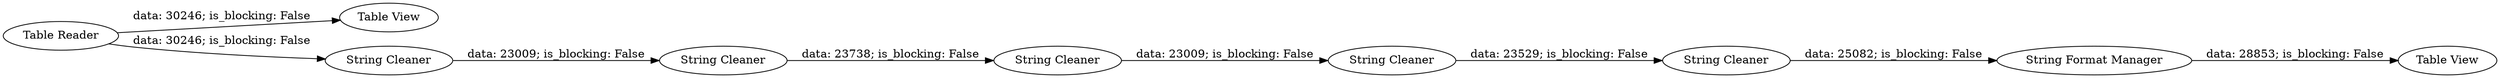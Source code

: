 digraph {
	"770950403088054682_5" [label="String Cleaner"]
	"770950403088054682_4" [label="String Cleaner"]
	"770950403088054682_6" [label="String Format Manager"]
	"770950403088054682_10" [label="Table View"]
	"770950403088054682_2" [label="String Cleaner"]
	"770950403088054682_9" [label="Table View"]
	"770950403088054682_12" [label="Table Reader"]
	"770950403088054682_8" [label="String Cleaner"]
	"770950403088054682_7" [label="String Cleaner"]
	"770950403088054682_12" -> "770950403088054682_10" [label="data: 30246; is_blocking: False"]
	"770950403088054682_4" -> "770950403088054682_5" [label="data: 23738; is_blocking: False"]
	"770950403088054682_8" -> "770950403088054682_6" [label="data: 25082; is_blocking: False"]
	"770950403088054682_7" -> "770950403088054682_8" [label="data: 23529; is_blocking: False"]
	"770950403088054682_5" -> "770950403088054682_7" [label="data: 23009; is_blocking: False"]
	"770950403088054682_2" -> "770950403088054682_4" [label="data: 23009; is_blocking: False"]
	"770950403088054682_6" -> "770950403088054682_9" [label="data: 28853; is_blocking: False"]
	"770950403088054682_12" -> "770950403088054682_2" [label="data: 30246; is_blocking: False"]
	rankdir=LR
}
